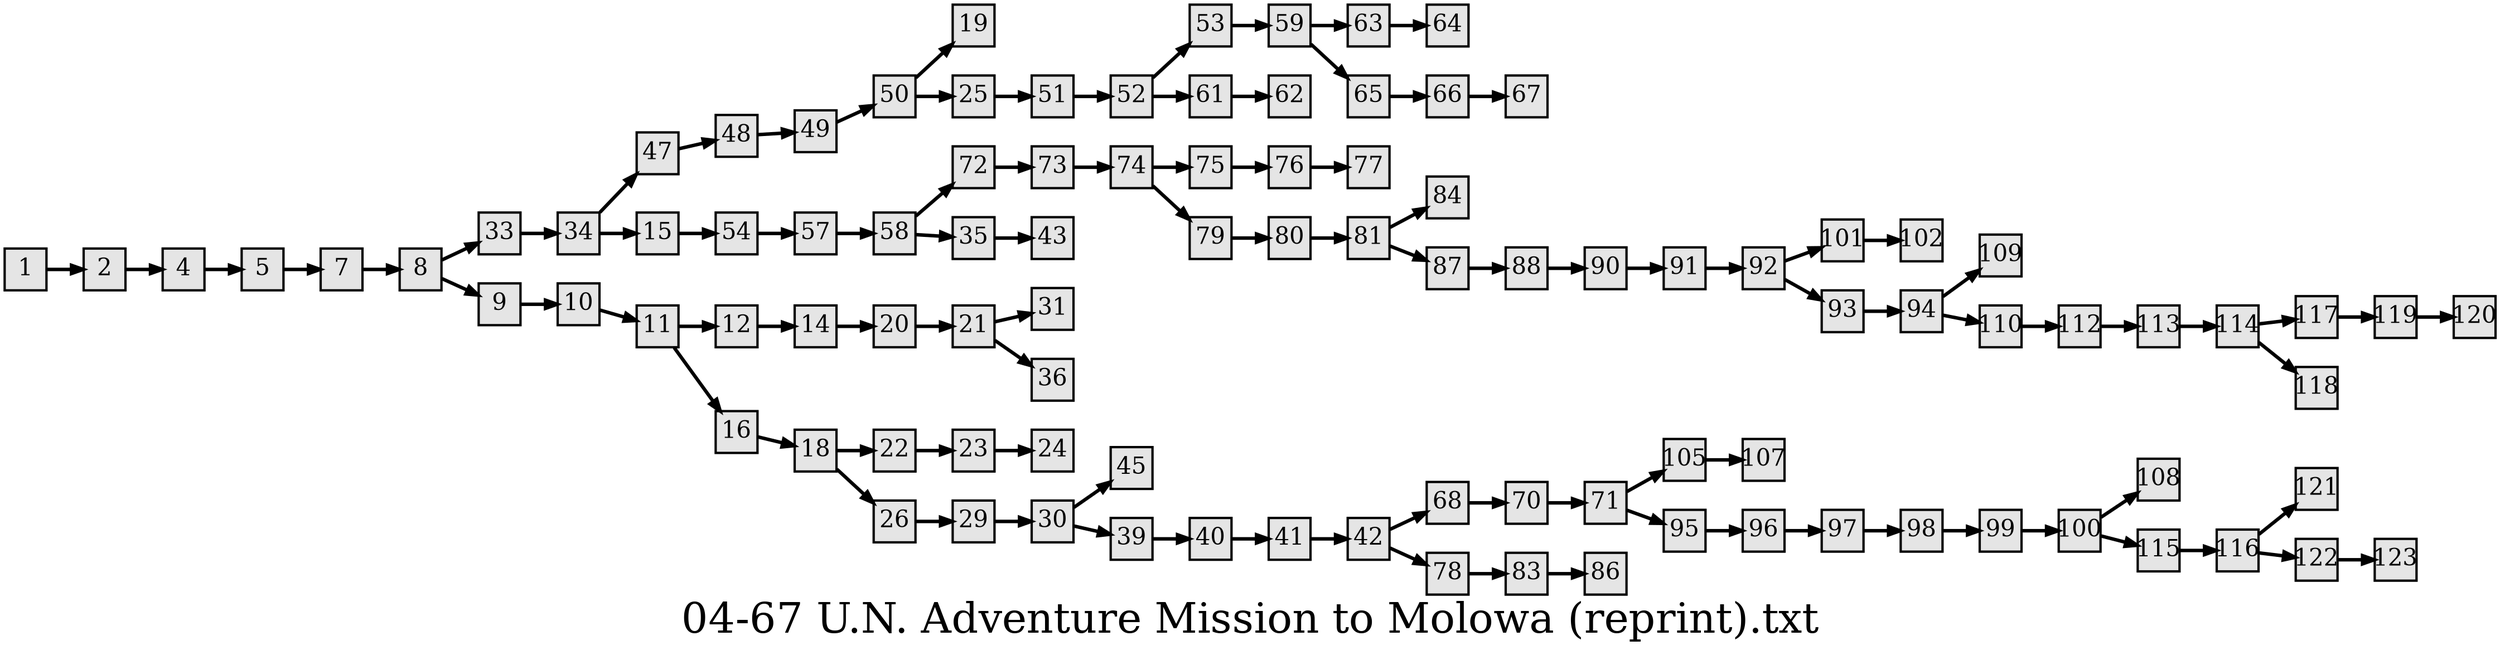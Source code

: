 digraph g{
  graph [ label="04-67 U.N. Adventure Mission to Molowa (reprint).txt" rankdir=LR, ordering=out, fontsize=36, nodesep="0.35", ranksep="0.45"];
  node  [shape=rect, penwidth=2, fontsize=20, style=filled, fillcolor=grey90, margin="0,0", labelfloat=true, regular=true, fixedsize=true];
  edge  [labelfloat=true, penwidth=3, fontsize=12];
  1 -> 2;
  2 -> 4;
  4 -> 5;
  5 -> 7;
  7 -> 8;
  8 -> 33;
  8 -> 9;
  9 -> 10;
  10 -> 11;
  11 -> 12;
  11 -> 16;
  12 -> 14;
  14 -> 20;
  15 -> 54;
  16 -> 18;
  18 -> 22;
  18 -> 26;
  20 -> 21;
  21 -> 31;
  21 -> 36;
  22 -> 23;
  23 -> 24;
  25 -> 51;
  26 -> 29;
  29 -> 30;
  30 -> 45;
  30 -> 39;
  33 -> 34;
  34 -> 47;
  34 -> 15;
  35 -> 43;
  39 -> 40;
  40 -> 41;
  41 -> 42;
  42 -> 68;
  42 -> 78;
  47 -> 48;
  48 -> 49;
  49 -> 50;
  50 -> 19;
  50 -> 25;
  51 -> 52;
  52 -> 53;
  52 -> 61;
  53 -> 59;
  54 -> 57;
  57 -> 58;
  58 -> 72;
  58 -> 35;
  59 -> 63;
  59 -> 65;
  61 -> 62;
  63 -> 64;
  65 -> 66;
  66 -> 67;
  68 -> 70;
  70 -> 71;
  71 -> 105;
  71 -> 95;
  72 -> 73;
  73 -> 74;
  74 -> 75;
  74 -> 79;
  75 -> 76;
  76 -> 77;
  78 -> 83;
  79 -> 80;
  80 -> 81;
  81 -> 84;
  81 -> 87;
  83 -> 86;
  87 -> 88;
  88 -> 90;
  90 -> 91;
  91 -> 92;
  92 -> 101;
  92 -> 93;
  93 -> 94;
  94 -> 109;
  94 -> 110;
  95 -> 96;
  96 -> 97;
  97 -> 98;
  98 -> 99;
  99 -> 100;
  100 -> 108;
  100 -> 115;
  101 -> 102;
  105 -> 107;
  110 -> 112;
  112 -> 113;
  113 -> 114;
  114 -> 117;
  114 -> 118;
  115 -> 116;
  116 -> 121;
  116 -> 122;
  117 -> 119;
  119 -> 120;
  122 -> 123;
  
}

